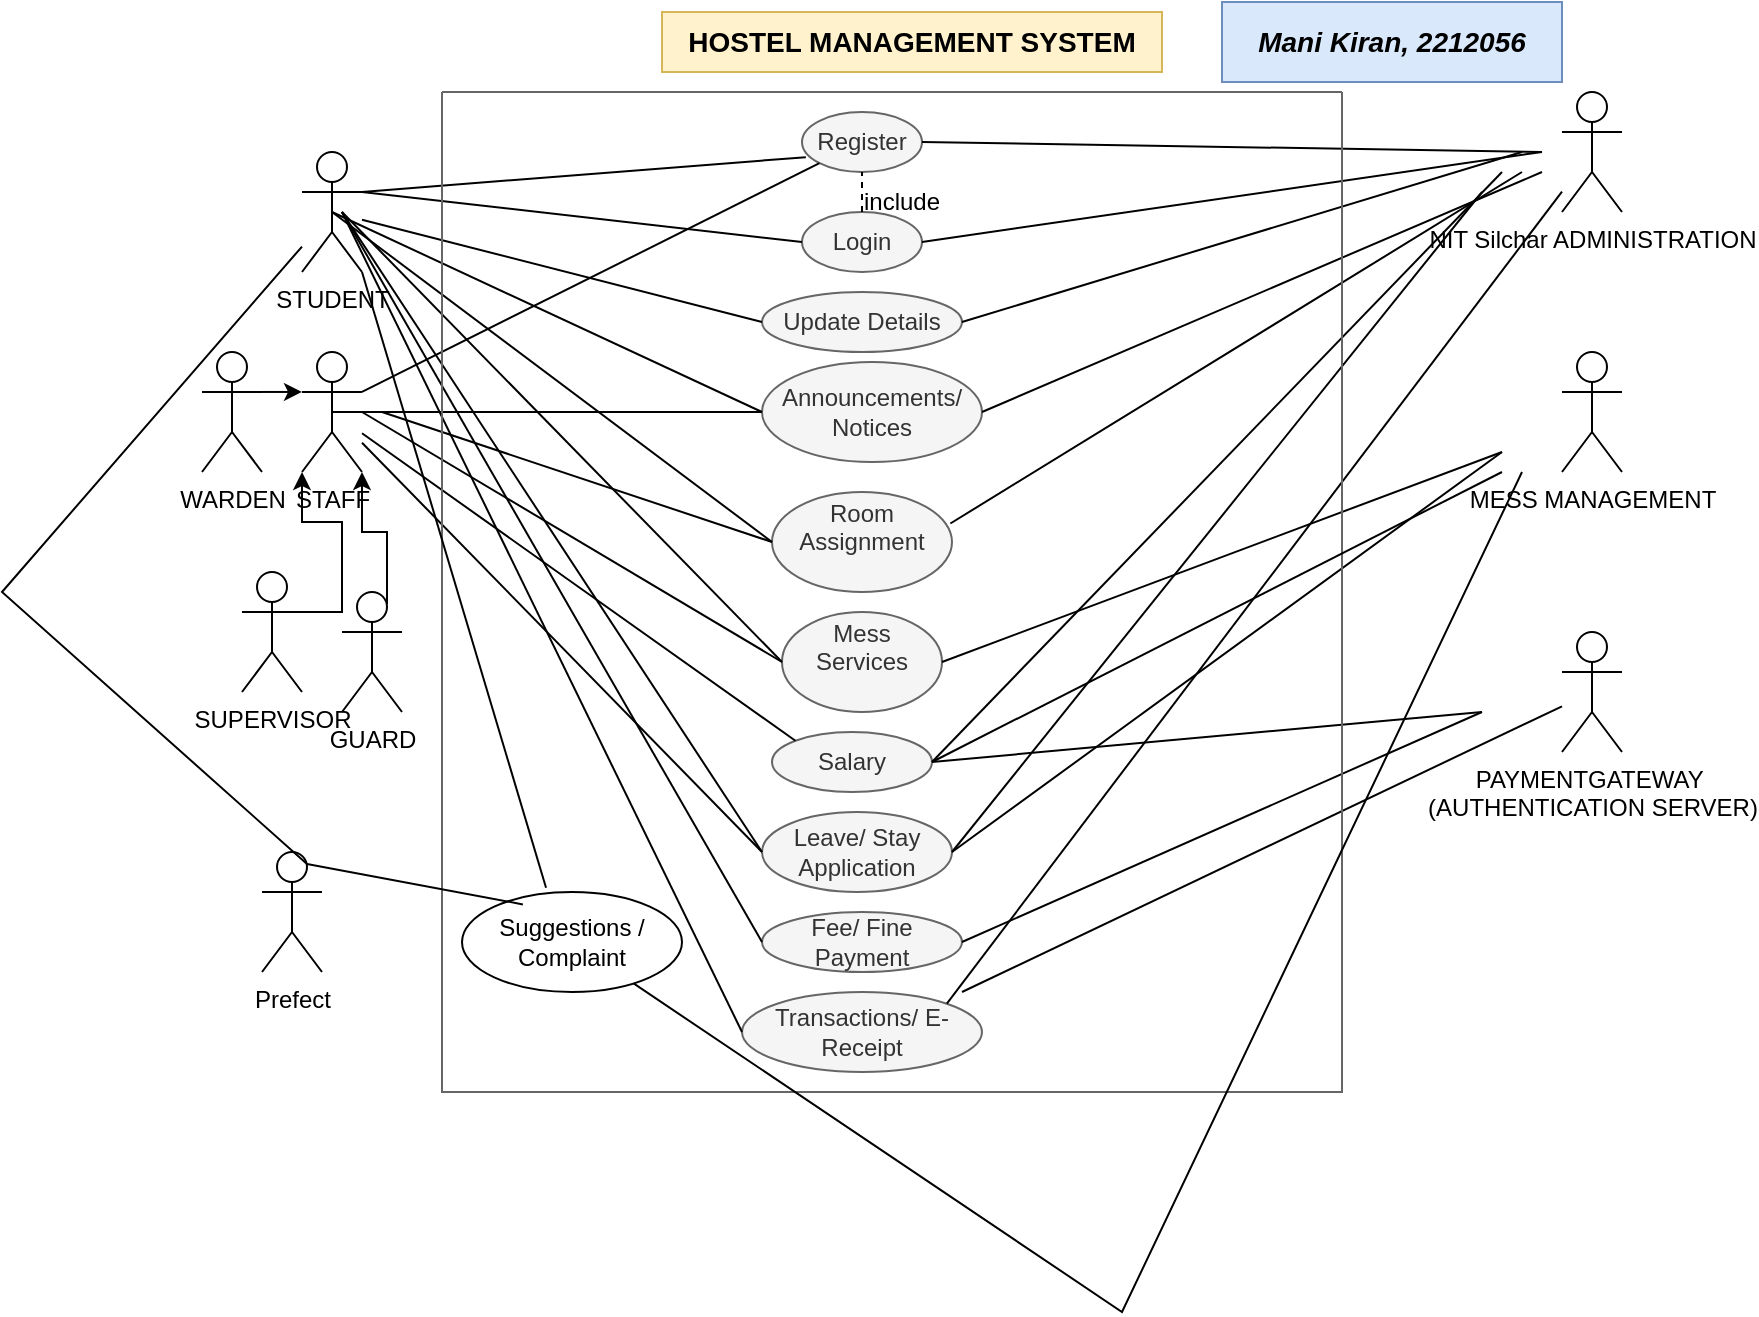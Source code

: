 <mxfile version="26.0.7">
  <diagram name="Page-1" id="Te8EHBV-97OqTDzlu9V5">
    <mxGraphModel dx="1784" dy="525" grid="1" gridSize="10" guides="1" tooltips="1" connect="1" arrows="1" fold="1" page="1" pageScale="1" pageWidth="850" pageHeight="1100" math="0" shadow="0">
      <root>
        <mxCell id="0" />
        <mxCell id="1" parent="0" />
        <mxCell id="gUHT7tiN4UJdKw-qQdEV-1" value="STUDENT" style="shape=umlActor;verticalLabelPosition=bottom;verticalAlign=top;html=1;outlineConnect=0;" parent="1" vertex="1">
          <mxGeometry x="60" y="80" width="30" height="60" as="geometry" />
        </mxCell>
        <mxCell id="gUHT7tiN4UJdKw-qQdEV-5" value="&lt;b&gt;&lt;font style=&quot;font-size: 14px;&quot;&gt;HOSTEL MANAGEMENT SYSTEM&lt;/font&gt;&lt;/b&gt;" style="text;html=1;align=center;verticalAlign=middle;whiteSpace=wrap;rounded=0;fillColor=#fff2cc;strokeColor=#d6b656;" parent="1" vertex="1">
          <mxGeometry x="240" y="10" width="250" height="30" as="geometry" />
        </mxCell>
        <mxCell id="gUHT7tiN4UJdKw-qQdEV-6" value="MESS MANAGEMENT" style="shape=umlActor;verticalLabelPosition=bottom;verticalAlign=top;html=1;outlineConnect=0;" parent="1" vertex="1">
          <mxGeometry x="690" y="180" width="30" height="60" as="geometry" />
        </mxCell>
        <mxCell id="gUHT7tiN4UJdKw-qQdEV-11" value="PAYMENTGATEWAY&amp;nbsp;&lt;div&gt;(AUTHENTICATION SERVER)&lt;/div&gt;" style="shape=umlActor;verticalLabelPosition=bottom;verticalAlign=top;html=1;outlineConnect=0;" parent="1" vertex="1">
          <mxGeometry x="690" y="320" width="30" height="60" as="geometry" />
        </mxCell>
        <mxCell id="gUHT7tiN4UJdKw-qQdEV-12" value="NIT Silchar ADMINISTRATION" style="shape=umlActor;verticalLabelPosition=bottom;verticalAlign=top;html=1;outlineConnect=0;" parent="1" vertex="1">
          <mxGeometry x="690" y="50" width="30" height="60" as="geometry" />
        </mxCell>
        <mxCell id="gUHT7tiN4UJdKw-qQdEV-15" value="STAFF" style="shape=umlActor;verticalLabelPosition=bottom;verticalAlign=top;html=1;outlineConnect=0;" parent="1" vertex="1">
          <mxGeometry x="60" y="180" width="30" height="60" as="geometry" />
        </mxCell>
        <mxCell id="gUHT7tiN4UJdKw-qQdEV-19" value="WARDEN" style="shape=umlActor;verticalLabelPosition=bottom;verticalAlign=top;html=1;outlineConnect=0;" parent="1" vertex="1">
          <mxGeometry x="10" y="180" width="30" height="60" as="geometry" />
        </mxCell>
        <mxCell id="gUHT7tiN4UJdKw-qQdEV-20" value="SUPERVISOR" style="shape=umlActor;verticalLabelPosition=bottom;verticalAlign=top;html=1;outlineConnect=0;" parent="1" vertex="1">
          <mxGeometry x="30" y="290" width="30" height="60" as="geometry" />
        </mxCell>
        <mxCell id="gUHT7tiN4UJdKw-qQdEV-21" value="GUARD" style="shape=umlActor;verticalLabelPosition=bottom;verticalAlign=top;html=1;outlineConnect=0;" parent="1" vertex="1">
          <mxGeometry x="80" y="300" width="30" height="60" as="geometry" />
        </mxCell>
        <mxCell id="gUHT7tiN4UJdKw-qQdEV-28" style="edgeStyle=orthogonalEdgeStyle;rounded=0;orthogonalLoop=1;jettySize=auto;html=1;exitX=1;exitY=0.333;exitDx=0;exitDy=0;exitPerimeter=0;entryX=0;entryY=0.333;entryDx=0;entryDy=0;entryPerimeter=0;" parent="1" source="gUHT7tiN4UJdKw-qQdEV-19" target="gUHT7tiN4UJdKw-qQdEV-15" edge="1">
          <mxGeometry relative="1" as="geometry" />
        </mxCell>
        <mxCell id="gUHT7tiN4UJdKw-qQdEV-29" style="edgeStyle=orthogonalEdgeStyle;rounded=0;orthogonalLoop=1;jettySize=auto;html=1;exitX=1;exitY=0.333;exitDx=0;exitDy=0;exitPerimeter=0;entryX=0;entryY=1;entryDx=0;entryDy=0;entryPerimeter=0;" parent="1" source="gUHT7tiN4UJdKw-qQdEV-20" target="gUHT7tiN4UJdKw-qQdEV-15" edge="1">
          <mxGeometry relative="1" as="geometry" />
        </mxCell>
        <mxCell id="gUHT7tiN4UJdKw-qQdEV-30" style="edgeStyle=orthogonalEdgeStyle;rounded=0;orthogonalLoop=1;jettySize=auto;html=1;exitX=0.75;exitY=0.1;exitDx=0;exitDy=0;exitPerimeter=0;entryX=1;entryY=1;entryDx=0;entryDy=0;entryPerimeter=0;" parent="1" source="gUHT7tiN4UJdKw-qQdEV-21" target="gUHT7tiN4UJdKw-qQdEV-15" edge="1">
          <mxGeometry relative="1" as="geometry" />
        </mxCell>
        <mxCell id="gUHT7tiN4UJdKw-qQdEV-31" value="Register" style="ellipse;whiteSpace=wrap;html=1;fillColor=#f5f5f5;fontColor=#333333;strokeColor=#666666;" parent="1" vertex="1">
          <mxGeometry x="310" y="60" width="60" height="30" as="geometry" />
        </mxCell>
        <mxCell id="gUHT7tiN4UJdKw-qQdEV-34" value="" style="endArrow=none;html=1;rounded=0;exitX=1;exitY=0.333;exitDx=0;exitDy=0;exitPerimeter=0;entryX=0.032;entryY=0.753;entryDx=0;entryDy=0;entryPerimeter=0;" parent="1" source="gUHT7tiN4UJdKw-qQdEV-1" target="gUHT7tiN4UJdKw-qQdEV-31" edge="1">
          <mxGeometry width="50" height="50" relative="1" as="geometry">
            <mxPoint x="360" y="230" as="sourcePoint" />
            <mxPoint x="410" y="180" as="targetPoint" />
          </mxGeometry>
        </mxCell>
        <mxCell id="gUHT7tiN4UJdKw-qQdEV-35" value="" style="endArrow=none;html=1;rounded=0;exitX=1;exitY=0.5;exitDx=0;exitDy=0;" parent="1" source="gUHT7tiN4UJdKw-qQdEV-31" edge="1">
          <mxGeometry width="50" height="50" relative="1" as="geometry">
            <mxPoint x="360" y="230" as="sourcePoint" />
            <mxPoint x="680" y="80" as="targetPoint" />
          </mxGeometry>
        </mxCell>
        <mxCell id="gUHT7tiN4UJdKw-qQdEV-36" value="Login" style="ellipse;whiteSpace=wrap;html=1;fillColor=#f5f5f5;fontColor=#333333;strokeColor=#666666;" parent="1" vertex="1">
          <mxGeometry x="310" y="110" width="60" height="30" as="geometry" />
        </mxCell>
        <mxCell id="gUHT7tiN4UJdKw-qQdEV-37" value="" style="endArrow=none;html=1;rounded=0;exitX=1;exitY=0.333;exitDx=0;exitDy=0;exitPerimeter=0;" parent="1" source="gUHT7tiN4UJdKw-qQdEV-15" target="gUHT7tiN4UJdKw-qQdEV-31" edge="1">
          <mxGeometry width="50" height="50" relative="1" as="geometry">
            <mxPoint x="360" y="230" as="sourcePoint" />
            <mxPoint x="410" y="180" as="targetPoint" />
          </mxGeometry>
        </mxCell>
        <mxCell id="gUHT7tiN4UJdKw-qQdEV-38" value="" style="endArrow=none;html=1;rounded=0;exitX=1;exitY=0.5;exitDx=0;exitDy=0;" parent="1" source="gUHT7tiN4UJdKw-qQdEV-36" edge="1">
          <mxGeometry width="50" height="50" relative="1" as="geometry">
            <mxPoint x="360" y="230" as="sourcePoint" />
            <mxPoint x="680" y="80" as="targetPoint" />
          </mxGeometry>
        </mxCell>
        <mxCell id="gUHT7tiN4UJdKw-qQdEV-39" value="" style="endArrow=none;html=1;rounded=0;exitX=1;exitY=0.333;exitDx=0;exitDy=0;exitPerimeter=0;entryX=0;entryY=0.5;entryDx=0;entryDy=0;" parent="1" source="gUHT7tiN4UJdKw-qQdEV-1" target="gUHT7tiN4UJdKw-qQdEV-36" edge="1">
          <mxGeometry width="50" height="50" relative="1" as="geometry">
            <mxPoint x="360" y="230" as="sourcePoint" />
            <mxPoint x="410" y="180" as="targetPoint" />
          </mxGeometry>
        </mxCell>
        <mxCell id="gUHT7tiN4UJdKw-qQdEV-40" value="Update Details" style="ellipse;whiteSpace=wrap;html=1;fillColor=#f5f5f5;fontColor=#333333;strokeColor=#666666;" parent="1" vertex="1">
          <mxGeometry x="290" y="150" width="100" height="30" as="geometry" />
        </mxCell>
        <mxCell id="gUHT7tiN4UJdKw-qQdEV-41" value="" style="endArrow=none;html=1;rounded=0;entryX=0;entryY=0.5;entryDx=0;entryDy=0;" parent="1" source="gUHT7tiN4UJdKw-qQdEV-1" target="gUHT7tiN4UJdKw-qQdEV-40" edge="1">
          <mxGeometry width="50" height="50" relative="1" as="geometry">
            <mxPoint x="360" y="230" as="sourcePoint" />
            <mxPoint x="410" y="180" as="targetPoint" />
          </mxGeometry>
        </mxCell>
        <mxCell id="gUHT7tiN4UJdKw-qQdEV-42" value="" style="endArrow=none;html=1;rounded=0;exitX=1;exitY=0.5;exitDx=0;exitDy=0;" parent="1" source="gUHT7tiN4UJdKw-qQdEV-40" edge="1">
          <mxGeometry width="50" height="50" relative="1" as="geometry">
            <mxPoint x="360" y="230" as="sourcePoint" />
            <mxPoint x="670" y="80" as="targetPoint" />
          </mxGeometry>
        </mxCell>
        <mxCell id="gUHT7tiN4UJdKw-qQdEV-43" value="Announcements/ Notices" style="ellipse;whiteSpace=wrap;html=1;fillColor=#f5f5f5;fontColor=#333333;strokeColor=#666666;" parent="1" vertex="1">
          <mxGeometry x="290" y="185" width="110" height="50" as="geometry" />
        </mxCell>
        <mxCell id="gUHT7tiN4UJdKw-qQdEV-44" value="" style="endArrow=none;html=1;rounded=0;exitX=0.5;exitY=0.5;exitDx=0;exitDy=0;exitPerimeter=0;entryX=0;entryY=0.5;entryDx=0;entryDy=0;" parent="1" source="gUHT7tiN4UJdKw-qQdEV-1" target="gUHT7tiN4UJdKw-qQdEV-43" edge="1">
          <mxGeometry width="50" height="50" relative="1" as="geometry">
            <mxPoint x="280" y="190" as="sourcePoint" />
            <mxPoint x="410" y="180" as="targetPoint" />
          </mxGeometry>
        </mxCell>
        <mxCell id="gUHT7tiN4UJdKw-qQdEV-45" value="" style="endArrow=none;html=1;rounded=0;exitX=0.5;exitY=0.5;exitDx=0;exitDy=0;exitPerimeter=0;entryX=0;entryY=0.5;entryDx=0;entryDy=0;" parent="1" source="gUHT7tiN4UJdKw-qQdEV-15" target="gUHT7tiN4UJdKw-qQdEV-43" edge="1">
          <mxGeometry width="50" height="50" relative="1" as="geometry">
            <mxPoint x="360" y="230" as="sourcePoint" />
            <mxPoint x="410" y="180" as="targetPoint" />
          </mxGeometry>
        </mxCell>
        <mxCell id="gUHT7tiN4UJdKw-qQdEV-46" value="" style="endArrow=none;html=1;rounded=0;" parent="1" edge="1">
          <mxGeometry width="50" height="50" relative="1" as="geometry">
            <mxPoint x="400" y="210" as="sourcePoint" />
            <mxPoint x="680" y="90" as="targetPoint" />
          </mxGeometry>
        </mxCell>
        <mxCell id="gUHT7tiN4UJdKw-qQdEV-47" value="&#xa;Room Assignment&#xa;&#xa;" style="ellipse;whiteSpace=wrap;html=1;fillColor=#f5f5f5;fontColor=#333333;strokeColor=#666666;" parent="1" vertex="1">
          <mxGeometry x="295" y="250" width="90" height="50" as="geometry" />
        </mxCell>
        <mxCell id="gUHT7tiN4UJdKw-qQdEV-48" value="" style="endArrow=none;html=1;rounded=0;exitX=0.5;exitY=0.5;exitDx=0;exitDy=0;exitPerimeter=0;entryX=0;entryY=0.5;entryDx=0;entryDy=0;" parent="1" source="gUHT7tiN4UJdKw-qQdEV-1" target="gUHT7tiN4UJdKw-qQdEV-47" edge="1">
          <mxGeometry width="50" height="50" relative="1" as="geometry">
            <mxPoint x="360" y="230" as="sourcePoint" />
            <mxPoint x="410" y="180" as="targetPoint" />
          </mxGeometry>
        </mxCell>
        <mxCell id="gUHT7tiN4UJdKw-qQdEV-49" value="" style="endArrow=none;html=1;rounded=0;entryX=0;entryY=0.5;entryDx=0;entryDy=0;" parent="1" target="gUHT7tiN4UJdKw-qQdEV-47" edge="1">
          <mxGeometry width="50" height="50" relative="1" as="geometry">
            <mxPoint x="100" y="210" as="sourcePoint" />
            <mxPoint x="410" y="180" as="targetPoint" />
          </mxGeometry>
        </mxCell>
        <mxCell id="gUHT7tiN4UJdKw-qQdEV-50" value="" style="endArrow=none;html=1;rounded=0;exitX=0.991;exitY=0.315;exitDx=0;exitDy=0;exitPerimeter=0;" parent="1" source="gUHT7tiN4UJdKw-qQdEV-47" edge="1">
          <mxGeometry width="50" height="50" relative="1" as="geometry">
            <mxPoint x="360" y="230" as="sourcePoint" />
            <mxPoint x="670" y="90" as="targetPoint" />
          </mxGeometry>
        </mxCell>
        <mxCell id="gUHT7tiN4UJdKw-qQdEV-51" value="Mess Services&lt;div&gt;&lt;br&gt;&lt;/div&gt;" style="ellipse;whiteSpace=wrap;html=1;fillColor=#f5f5f5;fontColor=#333333;strokeColor=#666666;" parent="1" vertex="1">
          <mxGeometry x="300" y="310" width="80" height="50" as="geometry" />
        </mxCell>
        <mxCell id="gUHT7tiN4UJdKw-qQdEV-52" value="" style="endArrow=none;html=1;rounded=0;exitX=1;exitY=0.5;exitDx=0;exitDy=0;" parent="1" source="gUHT7tiN4UJdKw-qQdEV-51" edge="1">
          <mxGeometry width="50" height="50" relative="1" as="geometry">
            <mxPoint x="360" y="340" as="sourcePoint" />
            <mxPoint x="660" y="230" as="targetPoint" />
          </mxGeometry>
        </mxCell>
        <mxCell id="gUHT7tiN4UJdKw-qQdEV-53" value="" style="endArrow=none;html=1;rounded=0;entryX=0;entryY=0.5;entryDx=0;entryDy=0;" parent="1" target="gUHT7tiN4UJdKw-qQdEV-51" edge="1">
          <mxGeometry width="50" height="50" relative="1" as="geometry">
            <mxPoint x="90" y="210" as="sourcePoint" />
            <mxPoint x="410" y="290" as="targetPoint" />
          </mxGeometry>
        </mxCell>
        <mxCell id="gUHT7tiN4UJdKw-qQdEV-54" value="" style="endArrow=none;html=1;rounded=0;entryX=0;entryY=0.5;entryDx=0;entryDy=0;" parent="1" target="gUHT7tiN4UJdKw-qQdEV-51" edge="1">
          <mxGeometry width="50" height="50" relative="1" as="geometry">
            <mxPoint x="80" y="110" as="sourcePoint" />
            <mxPoint x="290" y="340" as="targetPoint" />
          </mxGeometry>
        </mxCell>
        <mxCell id="gUHT7tiN4UJdKw-qQdEV-55" value="Salary" style="ellipse;whiteSpace=wrap;html=1;fillColor=#f5f5f5;fontColor=#333333;strokeColor=#666666;" parent="1" vertex="1">
          <mxGeometry x="295" y="370" width="80" height="30" as="geometry" />
        </mxCell>
        <mxCell id="gUHT7tiN4UJdKw-qQdEV-56" value="" style="endArrow=none;html=1;rounded=0;exitX=0;exitY=0;exitDx=0;exitDy=0;" parent="1" source="gUHT7tiN4UJdKw-qQdEV-55" target="gUHT7tiN4UJdKw-qQdEV-15" edge="1">
          <mxGeometry width="50" height="50" relative="1" as="geometry">
            <mxPoint x="360" y="340" as="sourcePoint" />
            <mxPoint x="410" y="290" as="targetPoint" />
          </mxGeometry>
        </mxCell>
        <mxCell id="gUHT7tiN4UJdKw-qQdEV-57" value="" style="endArrow=none;html=1;rounded=0;exitX=1;exitY=0.5;exitDx=0;exitDy=0;" parent="1" source="gUHT7tiN4UJdKw-qQdEV-55" edge="1">
          <mxGeometry width="50" height="50" relative="1" as="geometry">
            <mxPoint x="360" y="340" as="sourcePoint" />
            <mxPoint x="660" y="90" as="targetPoint" />
          </mxGeometry>
        </mxCell>
        <mxCell id="gUHT7tiN4UJdKw-qQdEV-58" value="" style="endArrow=none;html=1;rounded=0;exitX=1;exitY=0.5;exitDx=0;exitDy=0;" parent="1" source="gUHT7tiN4UJdKw-qQdEV-55" edge="1">
          <mxGeometry width="50" height="50" relative="1" as="geometry">
            <mxPoint x="380" y="380" as="sourcePoint" />
            <mxPoint x="650" y="360" as="targetPoint" />
          </mxGeometry>
        </mxCell>
        <mxCell id="gUHT7tiN4UJdKw-qQdEV-59" value="Leave/ Stay Application" style="ellipse;whiteSpace=wrap;html=1;fillColor=#f5f5f5;fontColor=#333333;strokeColor=#666666;" parent="1" vertex="1">
          <mxGeometry x="290" y="410" width="95" height="40" as="geometry" />
        </mxCell>
        <mxCell id="gUHT7tiN4UJdKw-qQdEV-60" value="" style="endArrow=none;html=1;rounded=0;entryX=0;entryY=0.5;entryDx=0;entryDy=0;" parent="1" source="gUHT7tiN4UJdKw-qQdEV-15" target="gUHT7tiN4UJdKw-qQdEV-59" edge="1">
          <mxGeometry width="50" height="50" relative="1" as="geometry">
            <mxPoint x="360" y="340" as="sourcePoint" />
            <mxPoint x="410" y="290" as="targetPoint" />
          </mxGeometry>
        </mxCell>
        <mxCell id="gUHT7tiN4UJdKw-qQdEV-61" value="" style="endArrow=none;html=1;rounded=0;" parent="1" edge="1">
          <mxGeometry width="50" height="50" relative="1" as="geometry">
            <mxPoint x="80" y="110" as="sourcePoint" />
            <mxPoint x="290" y="430" as="targetPoint" />
          </mxGeometry>
        </mxCell>
        <mxCell id="gUHT7tiN4UJdKw-qQdEV-62" value="" style="endArrow=none;html=1;rounded=0;exitX=1;exitY=0.5;exitDx=0;exitDy=0;" parent="1" source="gUHT7tiN4UJdKw-qQdEV-59" edge="1">
          <mxGeometry width="50" height="50" relative="1" as="geometry">
            <mxPoint x="360" y="340" as="sourcePoint" />
            <mxPoint x="650" y="100" as="targetPoint" />
          </mxGeometry>
        </mxCell>
        <mxCell id="gUHT7tiN4UJdKw-qQdEV-63" value="" style="endArrow=none;html=1;rounded=0;exitX=1;exitY=0.5;exitDx=0;exitDy=0;" parent="1" source="gUHT7tiN4UJdKw-qQdEV-59" edge="1">
          <mxGeometry width="50" height="50" relative="1" as="geometry">
            <mxPoint x="390" y="400" as="sourcePoint" />
            <mxPoint x="660" y="230" as="targetPoint" />
          </mxGeometry>
        </mxCell>
        <mxCell id="gUHT7tiN4UJdKw-qQdEV-64" value="Fee/ Fine Payment" style="ellipse;whiteSpace=wrap;html=1;fillColor=#f5f5f5;fontColor=#333333;strokeColor=#666666;" parent="1" vertex="1">
          <mxGeometry x="290" y="460" width="100" height="30" as="geometry" />
        </mxCell>
        <mxCell id="gUHT7tiN4UJdKw-qQdEV-65" value="" style="endArrow=none;html=1;rounded=0;entryX=0;entryY=0.5;entryDx=0;entryDy=0;" parent="1" target="gUHT7tiN4UJdKw-qQdEV-64" edge="1">
          <mxGeometry width="50" height="50" relative="1" as="geometry">
            <mxPoint x="80" y="110" as="sourcePoint" />
            <mxPoint x="410" y="290" as="targetPoint" />
          </mxGeometry>
        </mxCell>
        <mxCell id="gUHT7tiN4UJdKw-qQdEV-66" value="" style="endArrow=none;html=1;rounded=0;exitX=1;exitY=0.5;exitDx=0;exitDy=0;" parent="1" source="gUHT7tiN4UJdKw-qQdEV-64" edge="1">
          <mxGeometry width="50" height="50" relative="1" as="geometry">
            <mxPoint x="360" y="340" as="sourcePoint" />
            <mxPoint x="650" y="360" as="targetPoint" />
          </mxGeometry>
        </mxCell>
        <mxCell id="gUHT7tiN4UJdKw-qQdEV-67" value="Transactions/ E-Receipt" style="ellipse;whiteSpace=wrap;html=1;fillColor=#f5f5f5;fontColor=#333333;strokeColor=#666666;" parent="1" vertex="1">
          <mxGeometry x="280" y="500" width="120" height="40" as="geometry" />
        </mxCell>
        <mxCell id="gUHT7tiN4UJdKw-qQdEV-68" value="" style="endArrow=none;html=1;rounded=0;entryX=0;entryY=0.5;entryDx=0;entryDy=0;" parent="1" target="gUHT7tiN4UJdKw-qQdEV-67" edge="1">
          <mxGeometry width="50" height="50" relative="1" as="geometry">
            <mxPoint x="80" y="110" as="sourcePoint" />
            <mxPoint x="410" y="290" as="targetPoint" />
          </mxGeometry>
        </mxCell>
        <mxCell id="gUHT7tiN4UJdKw-qQdEV-69" value="" style="endArrow=none;html=1;rounded=0;exitX=1;exitY=0;exitDx=0;exitDy=0;" parent="1" source="gUHT7tiN4UJdKw-qQdEV-67" target="gUHT7tiN4UJdKw-qQdEV-12" edge="1">
          <mxGeometry width="50" height="50" relative="1" as="geometry">
            <mxPoint x="360" y="340" as="sourcePoint" />
            <mxPoint x="410" y="290" as="targetPoint" />
          </mxGeometry>
        </mxCell>
        <mxCell id="gUHT7tiN4UJdKw-qQdEV-70" value="" style="endArrow=none;html=1;rounded=0;" parent="1" target="gUHT7tiN4UJdKw-qQdEV-11" edge="1">
          <mxGeometry width="50" height="50" relative="1" as="geometry">
            <mxPoint x="390" y="500" as="sourcePoint" />
            <mxPoint x="410" y="290" as="targetPoint" />
          </mxGeometry>
        </mxCell>
        <mxCell id="gUHT7tiN4UJdKw-qQdEV-71" value="&lt;b&gt;&lt;font style=&quot;font-size: 14px;&quot;&gt;&lt;i&gt;Mani Kiran, 2212056&lt;/i&gt;&lt;/font&gt;&lt;/b&gt;" style="text;html=1;align=center;verticalAlign=middle;whiteSpace=wrap;rounded=0;fillColor=#dae8fc;strokeColor=#6c8ebf;" parent="1" vertex="1">
          <mxGeometry x="520" y="5" width="170" height="40" as="geometry" />
        </mxCell>
        <mxCell id="gUHT7tiN4UJdKw-qQdEV-74" value="" style="swimlane;startSize=0;fillColor=#f5f5f5;fontColor=#333333;strokeColor=#666666;" parent="1" vertex="1">
          <mxGeometry x="130" y="50" width="450" height="500" as="geometry" />
        </mxCell>
        <mxCell id="gUHT7tiN4UJdKw-qQdEV-77" value="include" style="text;html=1;align=center;verticalAlign=middle;whiteSpace=wrap;rounded=0;" parent="gUHT7tiN4UJdKw-qQdEV-74" vertex="1">
          <mxGeometry x="200" y="40" width="60" height="30" as="geometry" />
        </mxCell>
        <mxCell id="NMu4CE9Yr8ge1Dx_Pw96-1" value="Suggestions / Complaint" style="ellipse;whiteSpace=wrap;html=1;" vertex="1" parent="gUHT7tiN4UJdKw-qQdEV-74">
          <mxGeometry x="10" y="400" width="110" height="50" as="geometry" />
        </mxCell>
        <mxCell id="gUHT7tiN4UJdKw-qQdEV-76" value="" style="endArrow=none;dashed=1;html=1;rounded=0;entryX=0.5;entryY=1;entryDx=0;entryDy=0;" parent="1" target="gUHT7tiN4UJdKw-qQdEV-31" edge="1">
          <mxGeometry width="50" height="50" relative="1" as="geometry">
            <mxPoint x="340" y="110" as="sourcePoint" />
            <mxPoint x="380" y="280" as="targetPoint" />
          </mxGeometry>
        </mxCell>
        <mxCell id="gUHT7tiN4UJdKw-qQdEV-78" value="" style="endArrow=none;html=1;rounded=0;exitX=1;exitY=0.5;exitDx=0;exitDy=0;" parent="1" source="gUHT7tiN4UJdKw-qQdEV-55" edge="1">
          <mxGeometry width="50" height="50" relative="1" as="geometry">
            <mxPoint x="330" y="330" as="sourcePoint" />
            <mxPoint x="660" y="240" as="targetPoint" />
          </mxGeometry>
        </mxCell>
        <mxCell id="NMu4CE9Yr8ge1Dx_Pw96-2" value="" style="endArrow=none;html=1;rounded=0;exitX=0.382;exitY=-0.043;exitDx=0;exitDy=0;exitPerimeter=0;entryX=1;entryY=1;entryDx=0;entryDy=0;entryPerimeter=0;" edge="1" parent="1" source="NMu4CE9Yr8ge1Dx_Pw96-1" target="gUHT7tiN4UJdKw-qQdEV-1">
          <mxGeometry width="50" height="50" relative="1" as="geometry">
            <mxPoint x="340" y="310" as="sourcePoint" />
            <mxPoint x="390" y="260" as="targetPoint" />
          </mxGeometry>
        </mxCell>
        <mxCell id="NMu4CE9Yr8ge1Dx_Pw96-4" value="Prefect&lt;div&gt;&lt;br&gt;&lt;/div&gt;" style="shape=umlActor;verticalLabelPosition=bottom;verticalAlign=top;html=1;outlineConnect=0;" vertex="1" parent="1">
          <mxGeometry x="40" y="430" width="30" height="60" as="geometry" />
        </mxCell>
        <mxCell id="NMu4CE9Yr8ge1Dx_Pw96-5" value="" style="endArrow=none;html=1;rounded=0;exitX=0.75;exitY=0.1;exitDx=0;exitDy=0;exitPerimeter=0;" edge="1" parent="1" source="NMu4CE9Yr8ge1Dx_Pw96-4" target="gUHT7tiN4UJdKw-qQdEV-1">
          <mxGeometry width="50" height="50" relative="1" as="geometry">
            <mxPoint x="200" y="350" as="sourcePoint" />
            <mxPoint x="250" y="300" as="targetPoint" />
            <Array as="points">
              <mxPoint x="-90" y="300" />
            </Array>
          </mxGeometry>
        </mxCell>
        <mxCell id="NMu4CE9Yr8ge1Dx_Pw96-6" value="" style="endArrow=none;html=1;rounded=0;exitX=0.75;exitY=0.1;exitDx=0;exitDy=0;exitPerimeter=0;entryX=0.277;entryY=0.124;entryDx=0;entryDy=0;entryPerimeter=0;" edge="1" parent="1" source="NMu4CE9Yr8ge1Dx_Pw96-4" target="NMu4CE9Yr8ge1Dx_Pw96-1">
          <mxGeometry width="50" height="50" relative="1" as="geometry">
            <mxPoint x="300" y="370" as="sourcePoint" />
            <mxPoint x="350" y="320" as="targetPoint" />
          </mxGeometry>
        </mxCell>
        <mxCell id="NMu4CE9Yr8ge1Dx_Pw96-7" value="" style="endArrow=none;html=1;rounded=0;" edge="1" parent="1" source="NMu4CE9Yr8ge1Dx_Pw96-1">
          <mxGeometry width="50" height="50" relative="1" as="geometry">
            <mxPoint x="300" y="370" as="sourcePoint" />
            <mxPoint x="670" y="240" as="targetPoint" />
            <Array as="points">
              <mxPoint x="470" y="660" />
            </Array>
          </mxGeometry>
        </mxCell>
      </root>
    </mxGraphModel>
  </diagram>
</mxfile>

